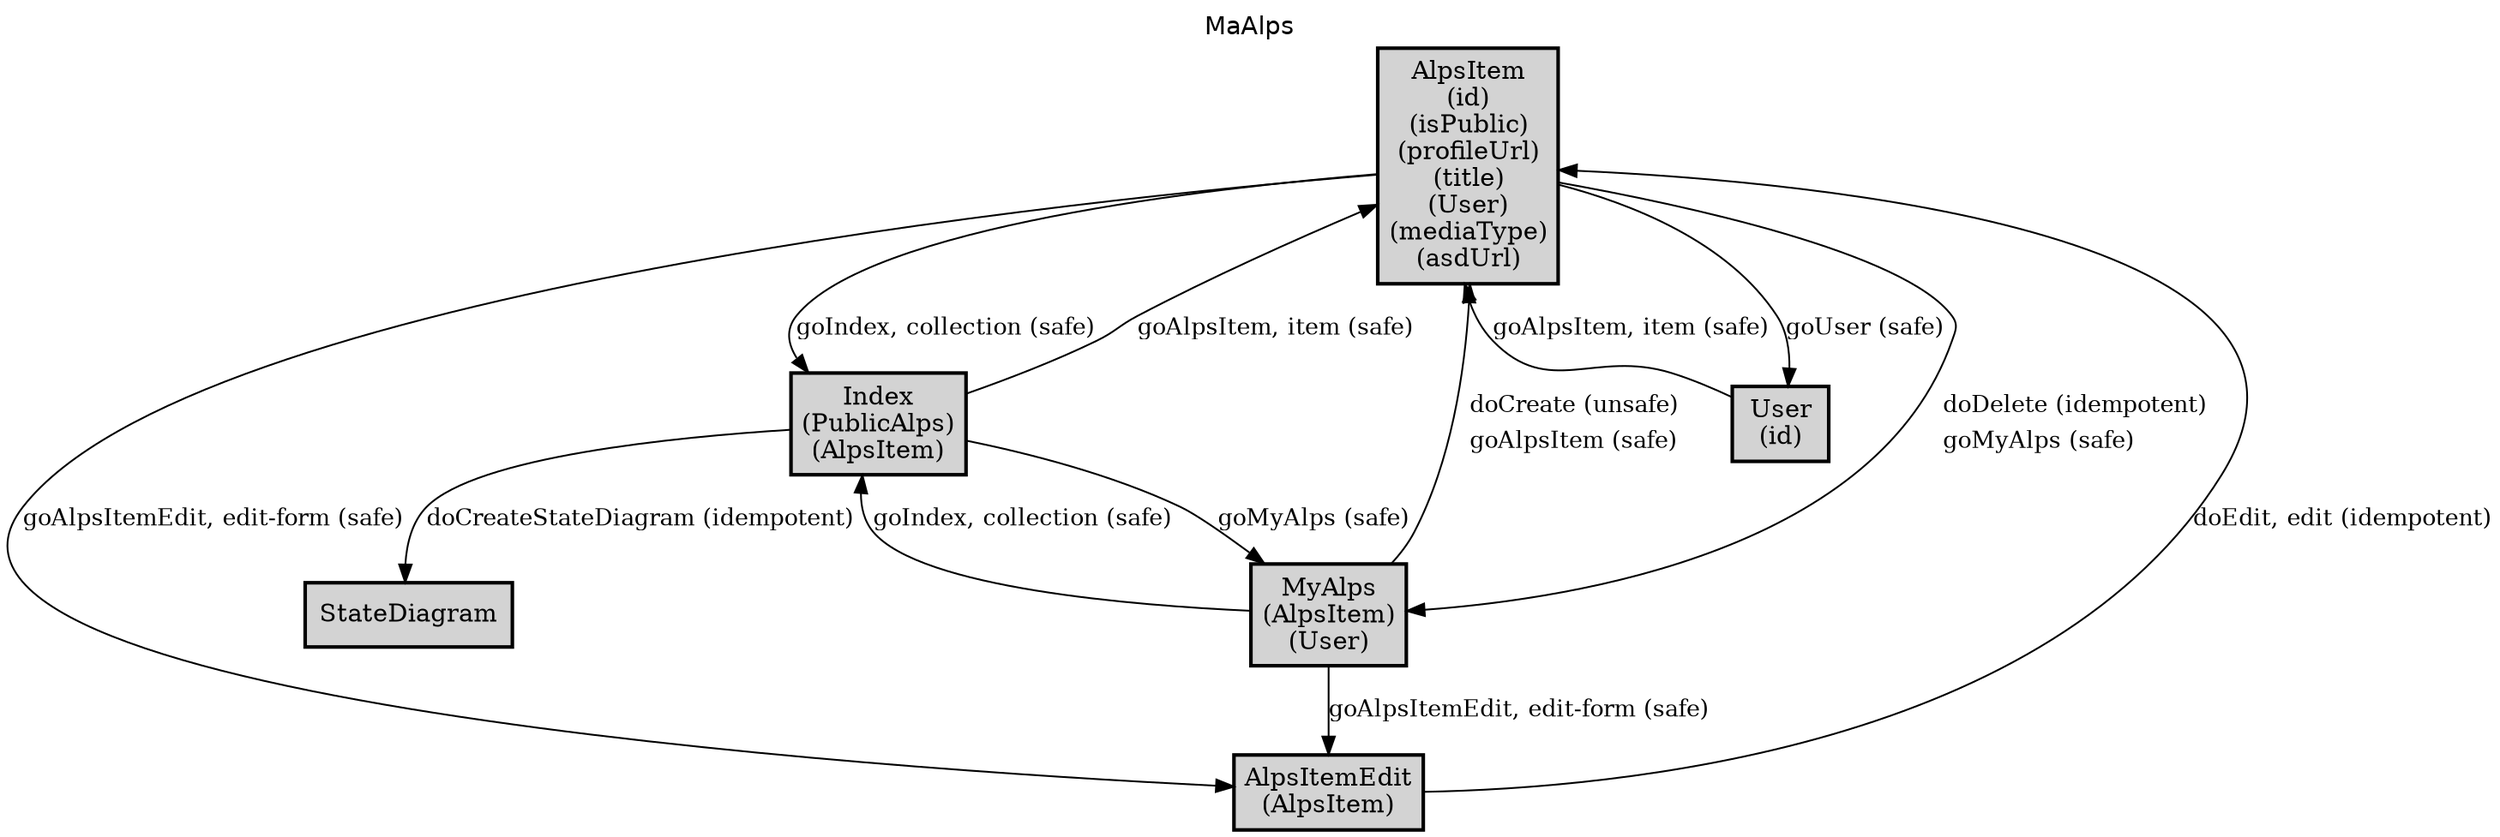 digraph application_state_diagram {
  graph [
    labelloc="t";
    fontname="Helvetica"
    label="MaAlps";
    URL="index.html" target="_parent"
  ];
  node [shape = box, style = "bold,filled" fillcolor="lightgray"];

    AlpsItem [margin=0.02, label=<<table cellspacing="0" cellpadding="5" border="0"><tr><td>AlpsItem<br />(id)<br />(isPublic)<br />(profileUrl)<br />(title)<br />(User)<br />(mediaType)<br />(asdUrl)<br /></td></tr></table>>,shape=box URL="docs/semantic.AlpsItem.html" target="_parent"]
    AlpsItemEdit [margin=0.02, label=<<table cellspacing="0" cellpadding="5" border="0"><tr><td>AlpsItemEdit<br />(AlpsItem)<br /></td></tr></table>>,shape=box URL="docs/semantic.AlpsItemEdit.html" target="_parent"]
    Index [margin=0.02, label=<<table cellspacing="0" cellpadding="5" border="0"><tr><td>Index<br />(PublicAlps)<br />(AlpsItem)<br /></td></tr></table>>,shape=box URL="docs/semantic.Index.html" target="_parent"]
    MyAlps [margin=0.02, label=<<table cellspacing="0" cellpadding="5" border="0"><tr><td>MyAlps<br />(AlpsItem)<br />(User)<br /></td></tr></table>>,shape=box URL="docs/semantic.MyAlps.html" target="_parent"]
    User [margin=0.02, label=<<table cellspacing="0" cellpadding="5" border="0"><tr><td>User<br />(id)<br /></td></tr></table>>,shape=box URL="docs/semantic.User.html" target="_parent"]

    AlpsItem -> AlpsItemEdit [label = "goAlpsItemEdit, edit-form (safe)" URL="docs/safe.goAlpsItemEdit.html" target="_parent" fontsize=13];
    AlpsItem -> Index [label = "goIndex, collection (safe)" URL="docs/safe.goIndex.html" target="_parent" fontsize=13];
    AlpsItem -> MyAlps [label=<<table  border="0"><tr><td align="left" href="docs/idempotent.doDelete.html">doDelete (idempotent)</td></tr><tr><td align="left" href="docs/safe.goMyAlps.html">goMyAlps (safe)</td></tr></table>> fontsize=13];
    AlpsItem -> User [label = "goUser (safe)" URL="docs/safe.goUser.html" target="_parent" fontsize=13];
    AlpsItemEdit -> AlpsItem [label = "doEdit, edit (idempotent)" URL="docs/idempotent.doEdit.html" target="_parent" fontsize=13];
    Index -> AlpsItem [label = "goAlpsItem, item (safe)" URL="docs/safe.goAlpsItem.html" target="_parent" fontsize=13];
    Index -> MyAlps [label = "goMyAlps (safe)" URL="docs/safe.goMyAlps.html" target="_parent" fontsize=13];
    Index -> StateDiagram [label = "doCreateStateDiagram (idempotent)" URL="docs/idempotent.doCreateStateDiagram.html" target="_parent" fontsize=13];
    MyAlps -> AlpsItem [label=<<table  border="0"><tr><td align="left" href="docs/unsafe.doCreate.html">doCreate (unsafe)</td></tr><tr><td align="left" href="docs/safe.goAlpsItem.html">goAlpsItem (safe)</td></tr></table>> fontsize=13];
    MyAlps -> AlpsItemEdit [label = "goAlpsItemEdit, edit-form (safe)" URL="docs/safe.goAlpsItemEdit.html" target="_parent" fontsize=13];
    MyAlps -> Index [label = "goIndex, collection (safe)" URL="docs/safe.goIndex.html" target="_parent" fontsize=13];
    User -> AlpsItem [label = "goAlpsItem, item (safe)" URL="docs/safe.goAlpsItem.html" target="_parent" fontsize=13];

    StateDiagram [URL="docs/semantic.StateDiagram.html" target="_parent"]

}
